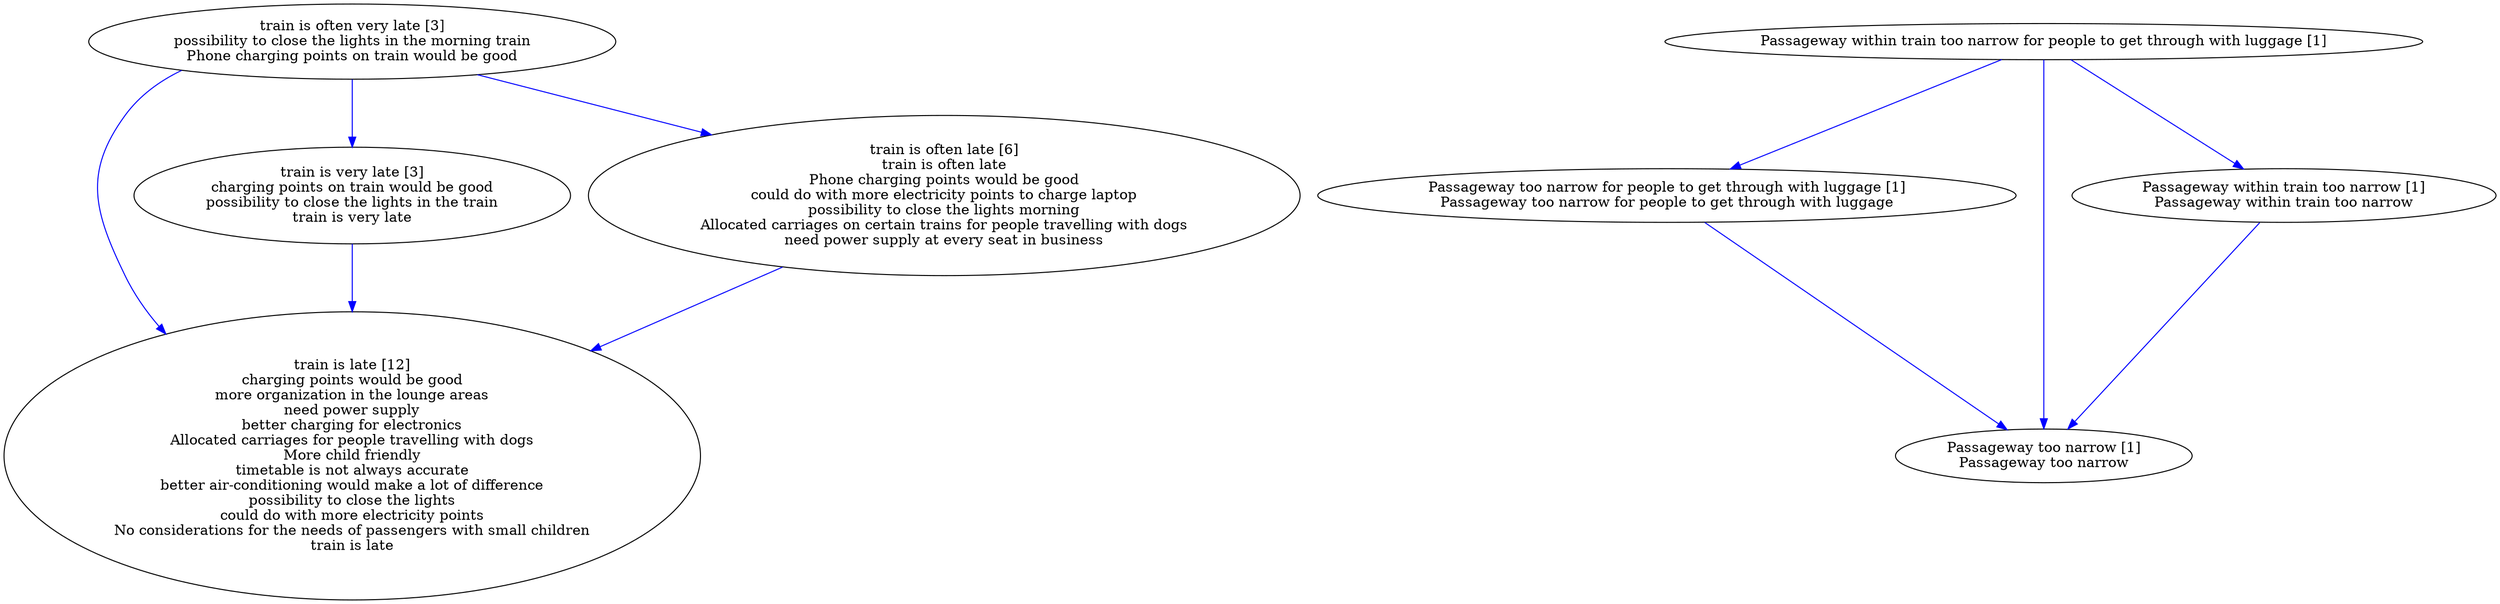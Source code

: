 digraph collapsedGraph {
"train is often very late [3]\npossibility to close the lights in the morning train\nPhone charging points on train would be good""train is late [12]\ncharging points would be good\nmore organization in the lounge areas\nneed power supply\nbetter charging for electronics\nAllocated carriages for people travelling with dogs\nMore child friendly\ntimetable is not always accurate\nbetter air-conditioning would make a lot of difference\npossibility to close the lights\ncould do with more electricity points\nNo considerations for the needs of passengers with small children\ntrain is late""train is very late [3]\ncharging points on train would be good\npossibility to close the lights in the train\ntrain is very late""train is often late [6]\ntrain is often late\nPhone charging points would be good\ncould do with more electricity points to charge laptop\npossibility to close the lights morning\nAllocated carriages on certain trains for people travelling with dogs\nneed power supply at every seat in business""Passageway within train too narrow for people to get through with luggage [1]""Passageway too narrow for people to get through with luggage [1]\nPassageway too narrow for people to get through with luggage""Passageway too narrow [1]\nPassageway too narrow""Passageway within train too narrow [1]\nPassageway within train too narrow""train is often late [6]\ntrain is often late\nPhone charging points would be good\ncould do with more electricity points to charge laptop\npossibility to close the lights morning\nAllocated carriages on certain trains for people travelling with dogs\nneed power supply at every seat in business" -> "train is late [12]\ncharging points would be good\nmore organization in the lounge areas\nneed power supply\nbetter charging for electronics\nAllocated carriages for people travelling with dogs\nMore child friendly\ntimetable is not always accurate\nbetter air-conditioning would make a lot of difference\npossibility to close the lights\ncould do with more electricity points\nNo considerations for the needs of passengers with small children\ntrain is late" [color=blue]
"train is very late [3]\ncharging points on train would be good\npossibility to close the lights in the train\ntrain is very late" -> "train is late [12]\ncharging points would be good\nmore organization in the lounge areas\nneed power supply\nbetter charging for electronics\nAllocated carriages for people travelling with dogs\nMore child friendly\ntimetable is not always accurate\nbetter air-conditioning would make a lot of difference\npossibility to close the lights\ncould do with more electricity points\nNo considerations for the needs of passengers with small children\ntrain is late" [color=blue]
"train is often very late [3]\npossibility to close the lights in the morning train\nPhone charging points on train would be good" -> "train is often late [6]\ntrain is often late\nPhone charging points would be good\ncould do with more electricity points to charge laptop\npossibility to close the lights morning\nAllocated carriages on certain trains for people travelling with dogs\nneed power supply at every seat in business" [color=blue]
"train is often very late [3]\npossibility to close the lights in the morning train\nPhone charging points on train would be good" -> "train is late [12]\ncharging points would be good\nmore organization in the lounge areas\nneed power supply\nbetter charging for electronics\nAllocated carriages for people travelling with dogs\nMore child friendly\ntimetable is not always accurate\nbetter air-conditioning would make a lot of difference\npossibility to close the lights\ncould do with more electricity points\nNo considerations for the needs of passengers with small children\ntrain is late" [color=blue]
"Passageway within train too narrow for people to get through with luggage [1]" -> "Passageway too narrow for people to get through with luggage [1]\nPassageway too narrow for people to get through with luggage" [color=blue]
"Passageway too narrow for people to get through with luggage [1]\nPassageway too narrow for people to get through with luggage" -> "Passageway too narrow [1]\nPassageway too narrow" [color=blue]
"Passageway within train too narrow for people to get through with luggage [1]" -> "Passageway within train too narrow [1]\nPassageway within train too narrow" [color=blue]
"Passageway within train too narrow [1]\nPassageway within train too narrow" -> "Passageway too narrow [1]\nPassageway too narrow" [color=blue]
"Passageway within train too narrow for people to get through with luggage [1]" -> "Passageway too narrow [1]\nPassageway too narrow" [color=blue]
"train is often very late [3]\npossibility to close the lights in the morning train\nPhone charging points on train would be good" -> "train is very late [3]\ncharging points on train would be good\npossibility to close the lights in the train\ntrain is very late" [color=blue]
}